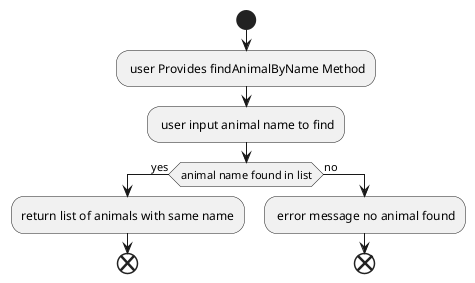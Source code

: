 @startuml
start
: user Provides findAnimalByName Method;
: user input animal name to find;
if (animal name found in list) then (yes)
  :return list of animals with same name;
  end;
else (no)
   : error message no animal found;
   end;
@enduml

@startuml

user --> AnimalShelterApp : input name of animal
AnimalShelterApp --> AnimalService : findAnimalByName(String :name)
AnimalService --> AnimalRepository : getAnimal()
AnimalService <-- AnimalRepository : List<Animal>
alt animal present
   AnimalService --> AnimalShelterApp : return List of Animals With same name
   AnimalShelterApp --> user : print the list of Animals
else
   AnimalService --> AnimalShelterApp : return null
   AnimalShelterApp --> user : Error msg : No animal found

end
@enduml